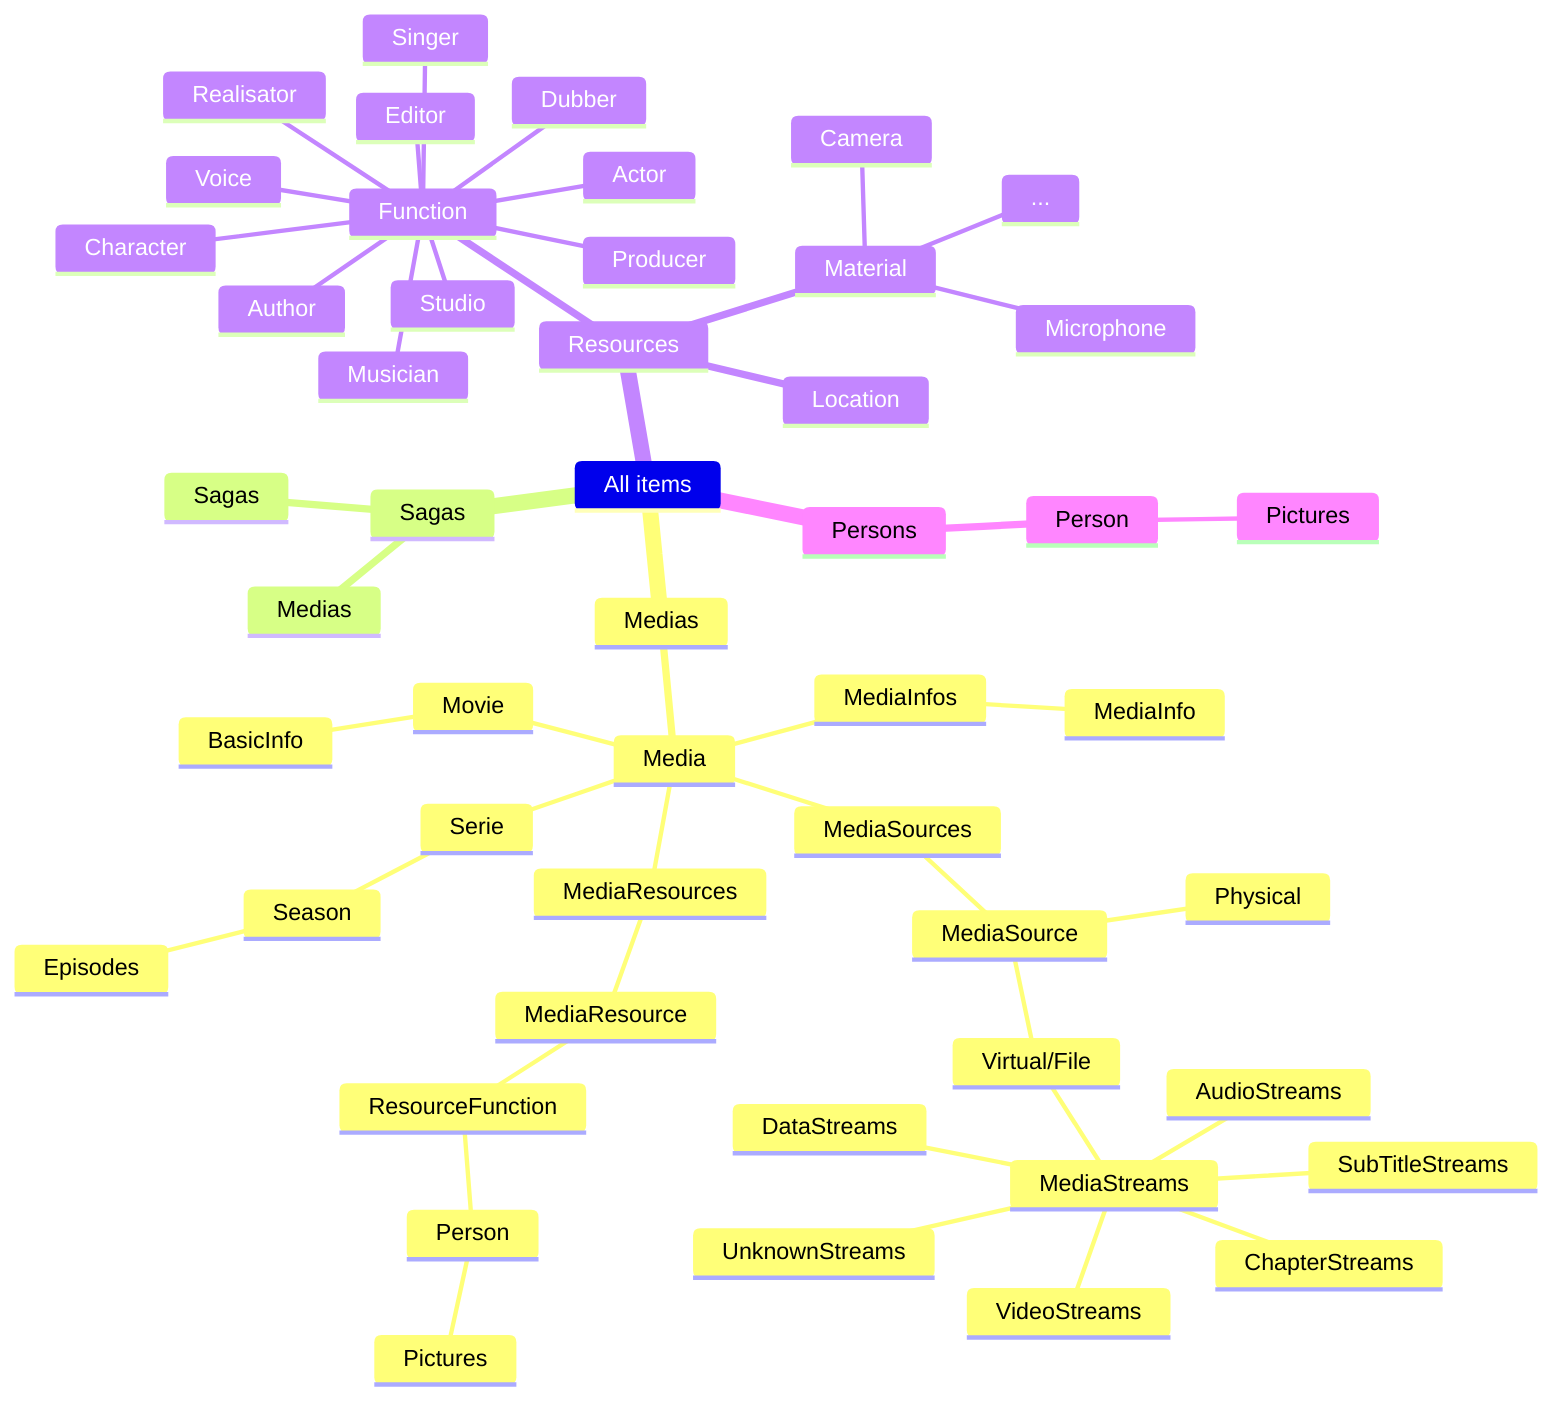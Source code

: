 mindmap
  All items
    Medias
      Media
        MediaInfos
          MediaInfo
        MediaSources
          MediaSource
            Physical
            Virtual/File
              MediaStreams
                VideoStreams
                AudioStreams
                SubTitleStreams
                DataStreams
                ChapterStreams
                UnknownStreams
        MediaResources
          MediaResource
            ResourceFunction
              Person
                Pictures
        Movie
          BasicInfo
        Serie
          Season
            Episodes
    Sagas
      Sagas
      Medias
    Resources
      Function
        Author
        Actor
        Musician
        Dubber
        Voice
        Producer
        Realisator
        Studio
        Singer
        Editor
        Character
      Location
      Material
        Camera
        Microphone
        ...
    Persons
      Person
        Pictures